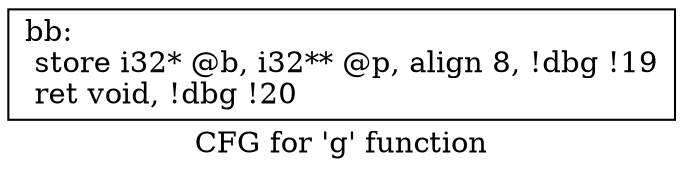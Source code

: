 digraph "CFG for 'g' function" {
	label="CFG for 'g' function";

	Node0x1d34fa0 [shape=record,label="{bb:\l  store i32* @b, i32** @p, align 8, !dbg !19\l  ret void, !dbg !20\l}"];
}
